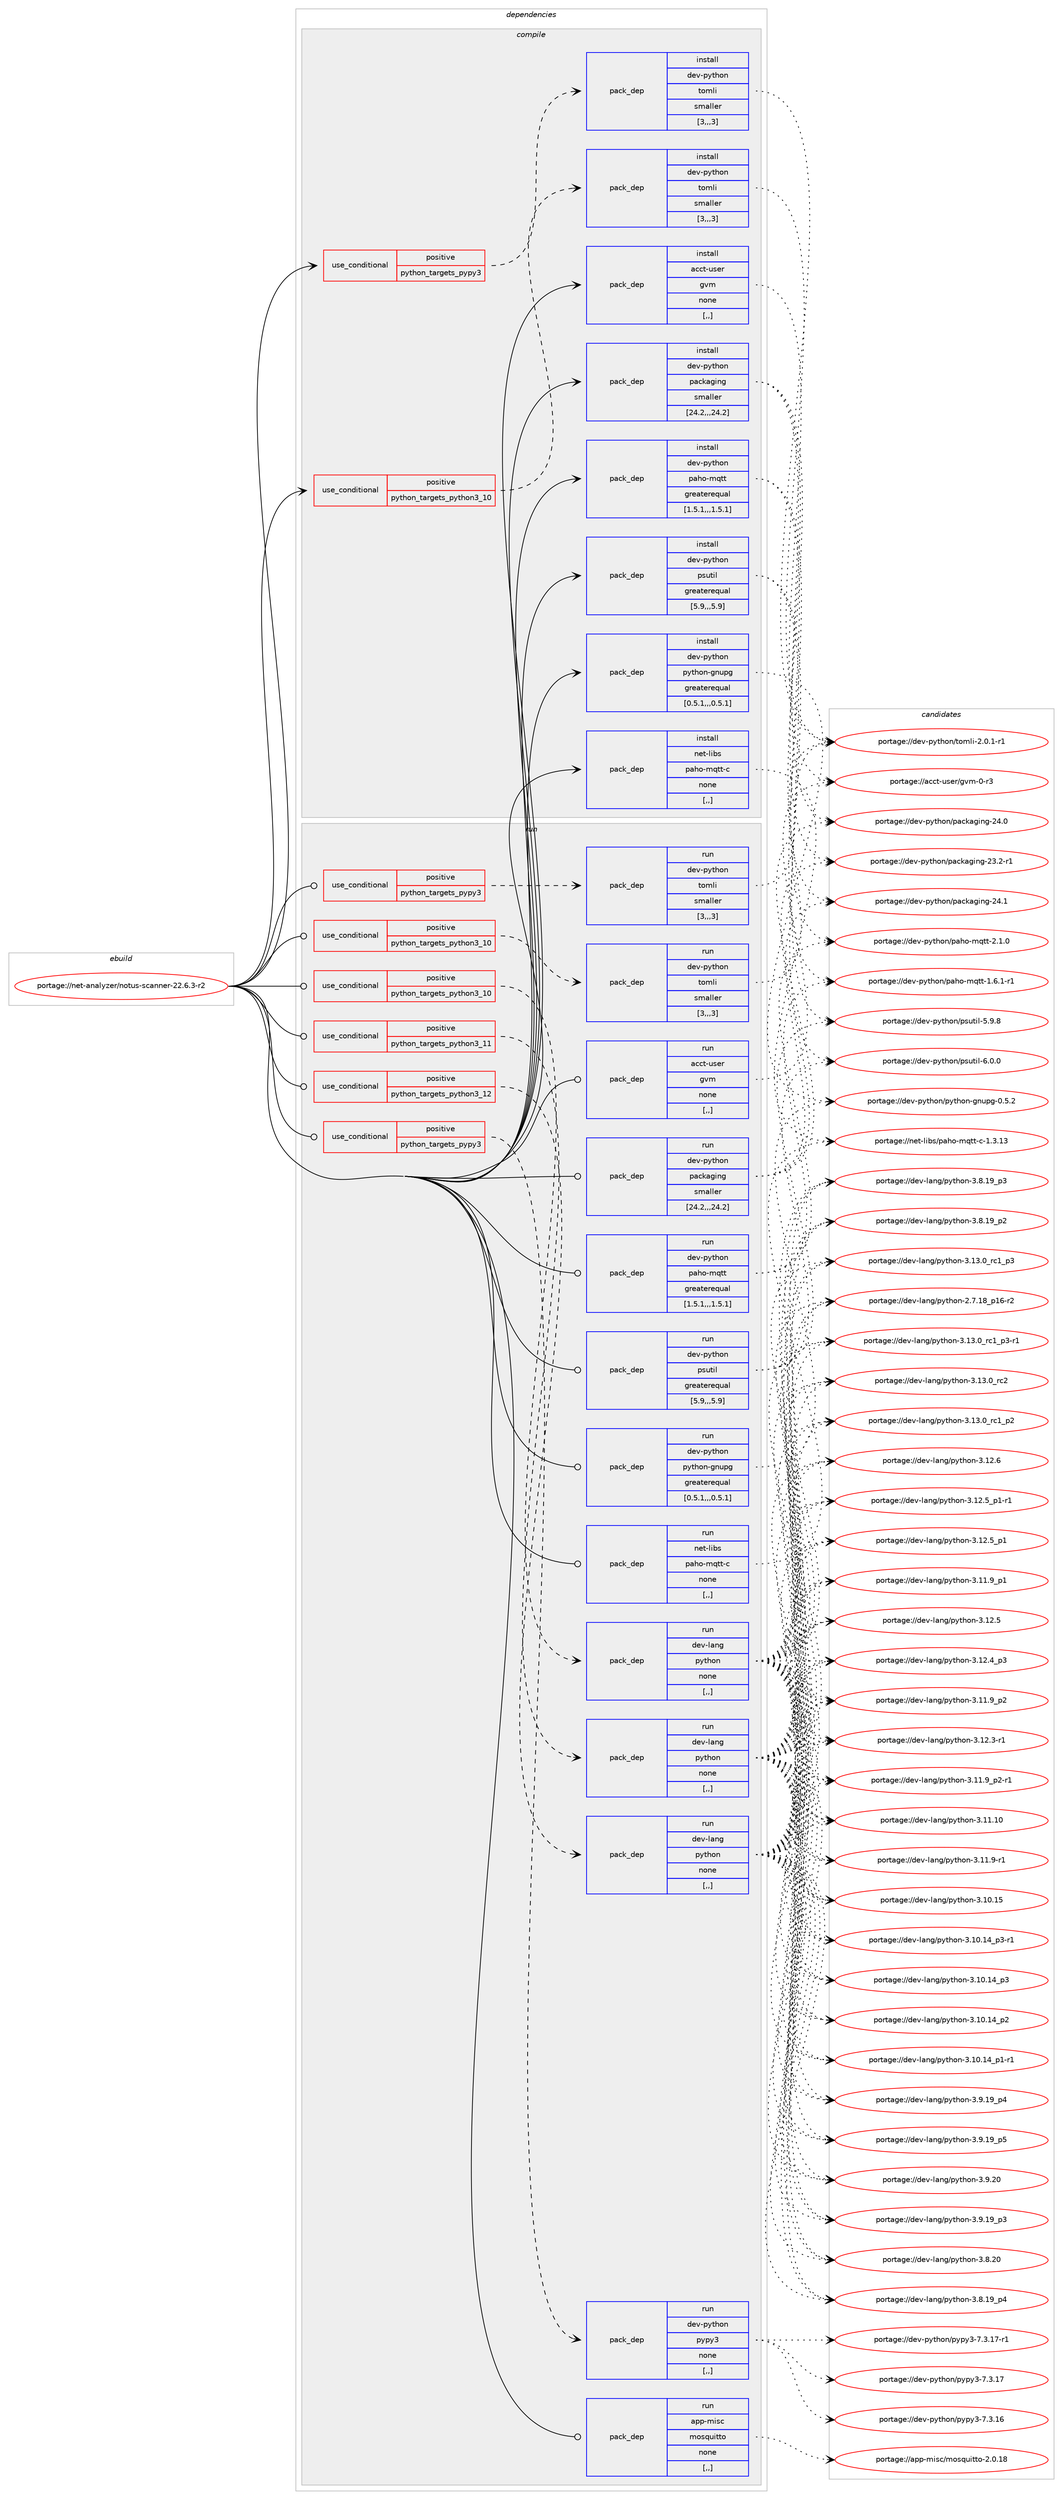 digraph prolog {

# *************
# Graph options
# *************

newrank=true;
concentrate=true;
compound=true;
graph [rankdir=LR,fontname=Helvetica,fontsize=10,ranksep=1.5];#, ranksep=2.5, nodesep=0.2];
edge  [arrowhead=vee];
node  [fontname=Helvetica,fontsize=10];

# **********
# The ebuild
# **********

subgraph cluster_leftcol {
color=gray;
label=<<i>ebuild</i>>;
id [label="portage://net-analyzer/notus-scanner-22.6.3-r2", color=red, width=4, href="../net-analyzer/notus-scanner-22.6.3-r2.svg"];
}

# ****************
# The dependencies
# ****************

subgraph cluster_midcol {
color=gray;
label=<<i>dependencies</i>>;
subgraph cluster_compile {
fillcolor="#eeeeee";
style=filled;
label=<<i>compile</i>>;
subgraph cond222204 {
dependency852485 [label=<<TABLE BORDER="0" CELLBORDER="1" CELLSPACING="0" CELLPADDING="4"><TR><TD ROWSPAN="3" CELLPADDING="10">use_conditional</TD></TR><TR><TD>positive</TD></TR><TR><TD>python_targets_pypy3</TD></TR></TABLE>>, shape=none, color=red];
subgraph pack623934 {
dependency852486 [label=<<TABLE BORDER="0" CELLBORDER="1" CELLSPACING="0" CELLPADDING="4" WIDTH="220"><TR><TD ROWSPAN="6" CELLPADDING="30">pack_dep</TD></TR><TR><TD WIDTH="110">install</TD></TR><TR><TD>dev-python</TD></TR><TR><TD>tomli</TD></TR><TR><TD>smaller</TD></TR><TR><TD>[3,,,3]</TD></TR></TABLE>>, shape=none, color=blue];
}
dependency852485:e -> dependency852486:w [weight=20,style="dashed",arrowhead="vee"];
}
id:e -> dependency852485:w [weight=20,style="solid",arrowhead="vee"];
subgraph cond222205 {
dependency852487 [label=<<TABLE BORDER="0" CELLBORDER="1" CELLSPACING="0" CELLPADDING="4"><TR><TD ROWSPAN="3" CELLPADDING="10">use_conditional</TD></TR><TR><TD>positive</TD></TR><TR><TD>python_targets_python3_10</TD></TR></TABLE>>, shape=none, color=red];
subgraph pack623935 {
dependency852488 [label=<<TABLE BORDER="0" CELLBORDER="1" CELLSPACING="0" CELLPADDING="4" WIDTH="220"><TR><TD ROWSPAN="6" CELLPADDING="30">pack_dep</TD></TR><TR><TD WIDTH="110">install</TD></TR><TR><TD>dev-python</TD></TR><TR><TD>tomli</TD></TR><TR><TD>smaller</TD></TR><TR><TD>[3,,,3]</TD></TR></TABLE>>, shape=none, color=blue];
}
dependency852487:e -> dependency852488:w [weight=20,style="dashed",arrowhead="vee"];
}
id:e -> dependency852487:w [weight=20,style="solid",arrowhead="vee"];
subgraph pack623936 {
dependency852489 [label=<<TABLE BORDER="0" CELLBORDER="1" CELLSPACING="0" CELLPADDING="4" WIDTH="220"><TR><TD ROWSPAN="6" CELLPADDING="30">pack_dep</TD></TR><TR><TD WIDTH="110">install</TD></TR><TR><TD>acct-user</TD></TR><TR><TD>gvm</TD></TR><TR><TD>none</TD></TR><TR><TD>[,,]</TD></TR></TABLE>>, shape=none, color=blue];
}
id:e -> dependency852489:w [weight=20,style="solid",arrowhead="vee"];
subgraph pack623937 {
dependency852490 [label=<<TABLE BORDER="0" CELLBORDER="1" CELLSPACING="0" CELLPADDING="4" WIDTH="220"><TR><TD ROWSPAN="6" CELLPADDING="30">pack_dep</TD></TR><TR><TD WIDTH="110">install</TD></TR><TR><TD>dev-python</TD></TR><TR><TD>packaging</TD></TR><TR><TD>smaller</TD></TR><TR><TD>[24.2,,,24.2]</TD></TR></TABLE>>, shape=none, color=blue];
}
id:e -> dependency852490:w [weight=20,style="solid",arrowhead="vee"];
subgraph pack623938 {
dependency852491 [label=<<TABLE BORDER="0" CELLBORDER="1" CELLSPACING="0" CELLPADDING="4" WIDTH="220"><TR><TD ROWSPAN="6" CELLPADDING="30">pack_dep</TD></TR><TR><TD WIDTH="110">install</TD></TR><TR><TD>dev-python</TD></TR><TR><TD>paho-mqtt</TD></TR><TR><TD>greaterequal</TD></TR><TR><TD>[1.5.1,,,1.5.1]</TD></TR></TABLE>>, shape=none, color=blue];
}
id:e -> dependency852491:w [weight=20,style="solid",arrowhead="vee"];
subgraph pack623939 {
dependency852492 [label=<<TABLE BORDER="0" CELLBORDER="1" CELLSPACING="0" CELLPADDING="4" WIDTH="220"><TR><TD ROWSPAN="6" CELLPADDING="30">pack_dep</TD></TR><TR><TD WIDTH="110">install</TD></TR><TR><TD>dev-python</TD></TR><TR><TD>psutil</TD></TR><TR><TD>greaterequal</TD></TR><TR><TD>[5.9,,,5.9]</TD></TR></TABLE>>, shape=none, color=blue];
}
id:e -> dependency852492:w [weight=20,style="solid",arrowhead="vee"];
subgraph pack623940 {
dependency852493 [label=<<TABLE BORDER="0" CELLBORDER="1" CELLSPACING="0" CELLPADDING="4" WIDTH="220"><TR><TD ROWSPAN="6" CELLPADDING="30">pack_dep</TD></TR><TR><TD WIDTH="110">install</TD></TR><TR><TD>dev-python</TD></TR><TR><TD>python-gnupg</TD></TR><TR><TD>greaterequal</TD></TR><TR><TD>[0.5.1,,,0.5.1]</TD></TR></TABLE>>, shape=none, color=blue];
}
id:e -> dependency852493:w [weight=20,style="solid",arrowhead="vee"];
subgraph pack623941 {
dependency852494 [label=<<TABLE BORDER="0" CELLBORDER="1" CELLSPACING="0" CELLPADDING="4" WIDTH="220"><TR><TD ROWSPAN="6" CELLPADDING="30">pack_dep</TD></TR><TR><TD WIDTH="110">install</TD></TR><TR><TD>net-libs</TD></TR><TR><TD>paho-mqtt-c</TD></TR><TR><TD>none</TD></TR><TR><TD>[,,]</TD></TR></TABLE>>, shape=none, color=blue];
}
id:e -> dependency852494:w [weight=20,style="solid",arrowhead="vee"];
}
subgraph cluster_compileandrun {
fillcolor="#eeeeee";
style=filled;
label=<<i>compile and run</i>>;
}
subgraph cluster_run {
fillcolor="#eeeeee";
style=filled;
label=<<i>run</i>>;
subgraph cond222206 {
dependency852495 [label=<<TABLE BORDER="0" CELLBORDER="1" CELLSPACING="0" CELLPADDING="4"><TR><TD ROWSPAN="3" CELLPADDING="10">use_conditional</TD></TR><TR><TD>positive</TD></TR><TR><TD>python_targets_pypy3</TD></TR></TABLE>>, shape=none, color=red];
subgraph pack623942 {
dependency852496 [label=<<TABLE BORDER="0" CELLBORDER="1" CELLSPACING="0" CELLPADDING="4" WIDTH="220"><TR><TD ROWSPAN="6" CELLPADDING="30">pack_dep</TD></TR><TR><TD WIDTH="110">run</TD></TR><TR><TD>dev-python</TD></TR><TR><TD>pypy3</TD></TR><TR><TD>none</TD></TR><TR><TD>[,,]</TD></TR></TABLE>>, shape=none, color=blue];
}
dependency852495:e -> dependency852496:w [weight=20,style="dashed",arrowhead="vee"];
}
id:e -> dependency852495:w [weight=20,style="solid",arrowhead="odot"];
subgraph cond222207 {
dependency852497 [label=<<TABLE BORDER="0" CELLBORDER="1" CELLSPACING="0" CELLPADDING="4"><TR><TD ROWSPAN="3" CELLPADDING="10">use_conditional</TD></TR><TR><TD>positive</TD></TR><TR><TD>python_targets_pypy3</TD></TR></TABLE>>, shape=none, color=red];
subgraph pack623943 {
dependency852498 [label=<<TABLE BORDER="0" CELLBORDER="1" CELLSPACING="0" CELLPADDING="4" WIDTH="220"><TR><TD ROWSPAN="6" CELLPADDING="30">pack_dep</TD></TR><TR><TD WIDTH="110">run</TD></TR><TR><TD>dev-python</TD></TR><TR><TD>tomli</TD></TR><TR><TD>smaller</TD></TR><TR><TD>[3,,,3]</TD></TR></TABLE>>, shape=none, color=blue];
}
dependency852497:e -> dependency852498:w [weight=20,style="dashed",arrowhead="vee"];
}
id:e -> dependency852497:w [weight=20,style="solid",arrowhead="odot"];
subgraph cond222208 {
dependency852499 [label=<<TABLE BORDER="0" CELLBORDER="1" CELLSPACING="0" CELLPADDING="4"><TR><TD ROWSPAN="3" CELLPADDING="10">use_conditional</TD></TR><TR><TD>positive</TD></TR><TR><TD>python_targets_python3_10</TD></TR></TABLE>>, shape=none, color=red];
subgraph pack623944 {
dependency852500 [label=<<TABLE BORDER="0" CELLBORDER="1" CELLSPACING="0" CELLPADDING="4" WIDTH="220"><TR><TD ROWSPAN="6" CELLPADDING="30">pack_dep</TD></TR><TR><TD WIDTH="110">run</TD></TR><TR><TD>dev-lang</TD></TR><TR><TD>python</TD></TR><TR><TD>none</TD></TR><TR><TD>[,,]</TD></TR></TABLE>>, shape=none, color=blue];
}
dependency852499:e -> dependency852500:w [weight=20,style="dashed",arrowhead="vee"];
}
id:e -> dependency852499:w [weight=20,style="solid",arrowhead="odot"];
subgraph cond222209 {
dependency852501 [label=<<TABLE BORDER="0" CELLBORDER="1" CELLSPACING="0" CELLPADDING="4"><TR><TD ROWSPAN="3" CELLPADDING="10">use_conditional</TD></TR><TR><TD>positive</TD></TR><TR><TD>python_targets_python3_10</TD></TR></TABLE>>, shape=none, color=red];
subgraph pack623945 {
dependency852502 [label=<<TABLE BORDER="0" CELLBORDER="1" CELLSPACING="0" CELLPADDING="4" WIDTH="220"><TR><TD ROWSPAN="6" CELLPADDING="30">pack_dep</TD></TR><TR><TD WIDTH="110">run</TD></TR><TR><TD>dev-python</TD></TR><TR><TD>tomli</TD></TR><TR><TD>smaller</TD></TR><TR><TD>[3,,,3]</TD></TR></TABLE>>, shape=none, color=blue];
}
dependency852501:e -> dependency852502:w [weight=20,style="dashed",arrowhead="vee"];
}
id:e -> dependency852501:w [weight=20,style="solid",arrowhead="odot"];
subgraph cond222210 {
dependency852503 [label=<<TABLE BORDER="0" CELLBORDER="1" CELLSPACING="0" CELLPADDING="4"><TR><TD ROWSPAN="3" CELLPADDING="10">use_conditional</TD></TR><TR><TD>positive</TD></TR><TR><TD>python_targets_python3_11</TD></TR></TABLE>>, shape=none, color=red];
subgraph pack623946 {
dependency852504 [label=<<TABLE BORDER="0" CELLBORDER="1" CELLSPACING="0" CELLPADDING="4" WIDTH="220"><TR><TD ROWSPAN="6" CELLPADDING="30">pack_dep</TD></TR><TR><TD WIDTH="110">run</TD></TR><TR><TD>dev-lang</TD></TR><TR><TD>python</TD></TR><TR><TD>none</TD></TR><TR><TD>[,,]</TD></TR></TABLE>>, shape=none, color=blue];
}
dependency852503:e -> dependency852504:w [weight=20,style="dashed",arrowhead="vee"];
}
id:e -> dependency852503:w [weight=20,style="solid",arrowhead="odot"];
subgraph cond222211 {
dependency852505 [label=<<TABLE BORDER="0" CELLBORDER="1" CELLSPACING="0" CELLPADDING="4"><TR><TD ROWSPAN="3" CELLPADDING="10">use_conditional</TD></TR><TR><TD>positive</TD></TR><TR><TD>python_targets_python3_12</TD></TR></TABLE>>, shape=none, color=red];
subgraph pack623947 {
dependency852506 [label=<<TABLE BORDER="0" CELLBORDER="1" CELLSPACING="0" CELLPADDING="4" WIDTH="220"><TR><TD ROWSPAN="6" CELLPADDING="30">pack_dep</TD></TR><TR><TD WIDTH="110">run</TD></TR><TR><TD>dev-lang</TD></TR><TR><TD>python</TD></TR><TR><TD>none</TD></TR><TR><TD>[,,]</TD></TR></TABLE>>, shape=none, color=blue];
}
dependency852505:e -> dependency852506:w [weight=20,style="dashed",arrowhead="vee"];
}
id:e -> dependency852505:w [weight=20,style="solid",arrowhead="odot"];
subgraph pack623948 {
dependency852507 [label=<<TABLE BORDER="0" CELLBORDER="1" CELLSPACING="0" CELLPADDING="4" WIDTH="220"><TR><TD ROWSPAN="6" CELLPADDING="30">pack_dep</TD></TR><TR><TD WIDTH="110">run</TD></TR><TR><TD>acct-user</TD></TR><TR><TD>gvm</TD></TR><TR><TD>none</TD></TR><TR><TD>[,,]</TD></TR></TABLE>>, shape=none, color=blue];
}
id:e -> dependency852507:w [weight=20,style="solid",arrowhead="odot"];
subgraph pack623949 {
dependency852508 [label=<<TABLE BORDER="0" CELLBORDER="1" CELLSPACING="0" CELLPADDING="4" WIDTH="220"><TR><TD ROWSPAN="6" CELLPADDING="30">pack_dep</TD></TR><TR><TD WIDTH="110">run</TD></TR><TR><TD>app-misc</TD></TR><TR><TD>mosquitto</TD></TR><TR><TD>none</TD></TR><TR><TD>[,,]</TD></TR></TABLE>>, shape=none, color=blue];
}
id:e -> dependency852508:w [weight=20,style="solid",arrowhead="odot"];
subgraph pack623950 {
dependency852509 [label=<<TABLE BORDER="0" CELLBORDER="1" CELLSPACING="0" CELLPADDING="4" WIDTH="220"><TR><TD ROWSPAN="6" CELLPADDING="30">pack_dep</TD></TR><TR><TD WIDTH="110">run</TD></TR><TR><TD>dev-python</TD></TR><TR><TD>packaging</TD></TR><TR><TD>smaller</TD></TR><TR><TD>[24.2,,,24.2]</TD></TR></TABLE>>, shape=none, color=blue];
}
id:e -> dependency852509:w [weight=20,style="solid",arrowhead="odot"];
subgraph pack623951 {
dependency852510 [label=<<TABLE BORDER="0" CELLBORDER="1" CELLSPACING="0" CELLPADDING="4" WIDTH="220"><TR><TD ROWSPAN="6" CELLPADDING="30">pack_dep</TD></TR><TR><TD WIDTH="110">run</TD></TR><TR><TD>dev-python</TD></TR><TR><TD>paho-mqtt</TD></TR><TR><TD>greaterequal</TD></TR><TR><TD>[1.5.1,,,1.5.1]</TD></TR></TABLE>>, shape=none, color=blue];
}
id:e -> dependency852510:w [weight=20,style="solid",arrowhead="odot"];
subgraph pack623952 {
dependency852511 [label=<<TABLE BORDER="0" CELLBORDER="1" CELLSPACING="0" CELLPADDING="4" WIDTH="220"><TR><TD ROWSPAN="6" CELLPADDING="30">pack_dep</TD></TR><TR><TD WIDTH="110">run</TD></TR><TR><TD>dev-python</TD></TR><TR><TD>psutil</TD></TR><TR><TD>greaterequal</TD></TR><TR><TD>[5.9,,,5.9]</TD></TR></TABLE>>, shape=none, color=blue];
}
id:e -> dependency852511:w [weight=20,style="solid",arrowhead="odot"];
subgraph pack623953 {
dependency852512 [label=<<TABLE BORDER="0" CELLBORDER="1" CELLSPACING="0" CELLPADDING="4" WIDTH="220"><TR><TD ROWSPAN="6" CELLPADDING="30">pack_dep</TD></TR><TR><TD WIDTH="110">run</TD></TR><TR><TD>dev-python</TD></TR><TR><TD>python-gnupg</TD></TR><TR><TD>greaterequal</TD></TR><TR><TD>[0.5.1,,,0.5.1]</TD></TR></TABLE>>, shape=none, color=blue];
}
id:e -> dependency852512:w [weight=20,style="solid",arrowhead="odot"];
subgraph pack623954 {
dependency852513 [label=<<TABLE BORDER="0" CELLBORDER="1" CELLSPACING="0" CELLPADDING="4" WIDTH="220"><TR><TD ROWSPAN="6" CELLPADDING="30">pack_dep</TD></TR><TR><TD WIDTH="110">run</TD></TR><TR><TD>net-libs</TD></TR><TR><TD>paho-mqtt-c</TD></TR><TR><TD>none</TD></TR><TR><TD>[,,]</TD></TR></TABLE>>, shape=none, color=blue];
}
id:e -> dependency852513:w [weight=20,style="solid",arrowhead="odot"];
}
}

# **************
# The candidates
# **************

subgraph cluster_choices {
rank=same;
color=gray;
label=<<i>candidates</i>>;

subgraph choice623934 {
color=black;
nodesep=1;
choice10010111845112121116104111110471161111091081054550464846494511449 [label="portage://dev-python/tomli-2.0.1-r1", color=red, width=4,href="../dev-python/tomli-2.0.1-r1.svg"];
dependency852486:e -> choice10010111845112121116104111110471161111091081054550464846494511449:w [style=dotted,weight="100"];
}
subgraph choice623935 {
color=black;
nodesep=1;
choice10010111845112121116104111110471161111091081054550464846494511449 [label="portage://dev-python/tomli-2.0.1-r1", color=red, width=4,href="../dev-python/tomli-2.0.1-r1.svg"];
dependency852488:e -> choice10010111845112121116104111110471161111091081054550464846494511449:w [style=dotted,weight="100"];
}
subgraph choice623936 {
color=black;
nodesep=1;
choice979999116451171151011144710311810945484511451 [label="portage://acct-user/gvm-0-r3", color=red, width=4,href="../acct-user/gvm-0-r3.svg"];
dependency852489:e -> choice979999116451171151011144710311810945484511451:w [style=dotted,weight="100"];
}
subgraph choice623937 {
color=black;
nodesep=1;
choice10010111845112121116104111110471129799107971031051101034550524649 [label="portage://dev-python/packaging-24.1", color=red, width=4,href="../dev-python/packaging-24.1.svg"];
choice10010111845112121116104111110471129799107971031051101034550524648 [label="portage://dev-python/packaging-24.0", color=red, width=4,href="../dev-python/packaging-24.0.svg"];
choice100101118451121211161041111104711297991079710310511010345505146504511449 [label="portage://dev-python/packaging-23.2-r1", color=red, width=4,href="../dev-python/packaging-23.2-r1.svg"];
dependency852490:e -> choice10010111845112121116104111110471129799107971031051101034550524649:w [style=dotted,weight="100"];
dependency852490:e -> choice10010111845112121116104111110471129799107971031051101034550524648:w [style=dotted,weight="100"];
dependency852490:e -> choice100101118451121211161041111104711297991079710310511010345505146504511449:w [style=dotted,weight="100"];
}
subgraph choice623938 {
color=black;
nodesep=1;
choice10010111845112121116104111110471129710411145109113116116455046494648 [label="portage://dev-python/paho-mqtt-2.1.0", color=red, width=4,href="../dev-python/paho-mqtt-2.1.0.svg"];
choice100101118451121211161041111104711297104111451091131161164549465446494511449 [label="portage://dev-python/paho-mqtt-1.6.1-r1", color=red, width=4,href="../dev-python/paho-mqtt-1.6.1-r1.svg"];
dependency852491:e -> choice10010111845112121116104111110471129710411145109113116116455046494648:w [style=dotted,weight="100"];
dependency852491:e -> choice100101118451121211161041111104711297104111451091131161164549465446494511449:w [style=dotted,weight="100"];
}
subgraph choice623939 {
color=black;
nodesep=1;
choice1001011184511212111610411111047112115117116105108455446484648 [label="portage://dev-python/psutil-6.0.0", color=red, width=4,href="../dev-python/psutil-6.0.0.svg"];
choice1001011184511212111610411111047112115117116105108455346574656 [label="portage://dev-python/psutil-5.9.8", color=red, width=4,href="../dev-python/psutil-5.9.8.svg"];
dependency852492:e -> choice1001011184511212111610411111047112115117116105108455446484648:w [style=dotted,weight="100"];
dependency852492:e -> choice1001011184511212111610411111047112115117116105108455346574656:w [style=dotted,weight="100"];
}
subgraph choice623940 {
color=black;
nodesep=1;
choice100101118451121211161041111104711212111610411111045103110117112103454846534650 [label="portage://dev-python/python-gnupg-0.5.2", color=red, width=4,href="../dev-python/python-gnupg-0.5.2.svg"];
dependency852493:e -> choice100101118451121211161041111104711212111610411111045103110117112103454846534650:w [style=dotted,weight="100"];
}
subgraph choice623941 {
color=black;
nodesep=1;
choice1101011164510810598115471129710411145109113116116459945494651464951 [label="portage://net-libs/paho-mqtt-c-1.3.13", color=red, width=4,href="../net-libs/paho-mqtt-c-1.3.13.svg"];
dependency852494:e -> choice1101011164510810598115471129710411145109113116116459945494651464951:w [style=dotted,weight="100"];
}
subgraph choice623942 {
color=black;
nodesep=1;
choice100101118451121211161041111104711212111212151455546514649554511449 [label="portage://dev-python/pypy3-7.3.17-r1", color=red, width=4,href="../dev-python/pypy3-7.3.17-r1.svg"];
choice10010111845112121116104111110471121211121215145554651464955 [label="portage://dev-python/pypy3-7.3.17", color=red, width=4,href="../dev-python/pypy3-7.3.17.svg"];
choice10010111845112121116104111110471121211121215145554651464954 [label="portage://dev-python/pypy3-7.3.16", color=red, width=4,href="../dev-python/pypy3-7.3.16.svg"];
dependency852496:e -> choice100101118451121211161041111104711212111212151455546514649554511449:w [style=dotted,weight="100"];
dependency852496:e -> choice10010111845112121116104111110471121211121215145554651464955:w [style=dotted,weight="100"];
dependency852496:e -> choice10010111845112121116104111110471121211121215145554651464954:w [style=dotted,weight="100"];
}
subgraph choice623943 {
color=black;
nodesep=1;
choice10010111845112121116104111110471161111091081054550464846494511449 [label="portage://dev-python/tomli-2.0.1-r1", color=red, width=4,href="../dev-python/tomli-2.0.1-r1.svg"];
dependency852498:e -> choice10010111845112121116104111110471161111091081054550464846494511449:w [style=dotted,weight="100"];
}
subgraph choice623944 {
color=black;
nodesep=1;
choice10010111845108971101034711212111610411111045514649514648951149950 [label="portage://dev-lang/python-3.13.0_rc2", color=red, width=4,href="../dev-lang/python-3.13.0_rc2.svg"];
choice1001011184510897110103471121211161041111104551464951464895114994995112514511449 [label="portage://dev-lang/python-3.13.0_rc1_p3-r1", color=red, width=4,href="../dev-lang/python-3.13.0_rc1_p3-r1.svg"];
choice100101118451089711010347112121116104111110455146495146489511499499511251 [label="portage://dev-lang/python-3.13.0_rc1_p3", color=red, width=4,href="../dev-lang/python-3.13.0_rc1_p3.svg"];
choice100101118451089711010347112121116104111110455146495146489511499499511250 [label="portage://dev-lang/python-3.13.0_rc1_p2", color=red, width=4,href="../dev-lang/python-3.13.0_rc1_p2.svg"];
choice10010111845108971101034711212111610411111045514649504654 [label="portage://dev-lang/python-3.12.6", color=red, width=4,href="../dev-lang/python-3.12.6.svg"];
choice1001011184510897110103471121211161041111104551464950465395112494511449 [label="portage://dev-lang/python-3.12.5_p1-r1", color=red, width=4,href="../dev-lang/python-3.12.5_p1-r1.svg"];
choice100101118451089711010347112121116104111110455146495046539511249 [label="portage://dev-lang/python-3.12.5_p1", color=red, width=4,href="../dev-lang/python-3.12.5_p1.svg"];
choice10010111845108971101034711212111610411111045514649504653 [label="portage://dev-lang/python-3.12.5", color=red, width=4,href="../dev-lang/python-3.12.5.svg"];
choice100101118451089711010347112121116104111110455146495046529511251 [label="portage://dev-lang/python-3.12.4_p3", color=red, width=4,href="../dev-lang/python-3.12.4_p3.svg"];
choice100101118451089711010347112121116104111110455146495046514511449 [label="portage://dev-lang/python-3.12.3-r1", color=red, width=4,href="../dev-lang/python-3.12.3-r1.svg"];
choice1001011184510897110103471121211161041111104551464949464948 [label="portage://dev-lang/python-3.11.10", color=red, width=4,href="../dev-lang/python-3.11.10.svg"];
choice1001011184510897110103471121211161041111104551464949465795112504511449 [label="portage://dev-lang/python-3.11.9_p2-r1", color=red, width=4,href="../dev-lang/python-3.11.9_p2-r1.svg"];
choice100101118451089711010347112121116104111110455146494946579511250 [label="portage://dev-lang/python-3.11.9_p2", color=red, width=4,href="../dev-lang/python-3.11.9_p2.svg"];
choice100101118451089711010347112121116104111110455146494946579511249 [label="portage://dev-lang/python-3.11.9_p1", color=red, width=4,href="../dev-lang/python-3.11.9_p1.svg"];
choice100101118451089711010347112121116104111110455146494946574511449 [label="portage://dev-lang/python-3.11.9-r1", color=red, width=4,href="../dev-lang/python-3.11.9-r1.svg"];
choice1001011184510897110103471121211161041111104551464948464953 [label="portage://dev-lang/python-3.10.15", color=red, width=4,href="../dev-lang/python-3.10.15.svg"];
choice100101118451089711010347112121116104111110455146494846495295112514511449 [label="portage://dev-lang/python-3.10.14_p3-r1", color=red, width=4,href="../dev-lang/python-3.10.14_p3-r1.svg"];
choice10010111845108971101034711212111610411111045514649484649529511251 [label="portage://dev-lang/python-3.10.14_p3", color=red, width=4,href="../dev-lang/python-3.10.14_p3.svg"];
choice10010111845108971101034711212111610411111045514649484649529511250 [label="portage://dev-lang/python-3.10.14_p2", color=red, width=4,href="../dev-lang/python-3.10.14_p2.svg"];
choice100101118451089711010347112121116104111110455146494846495295112494511449 [label="portage://dev-lang/python-3.10.14_p1-r1", color=red, width=4,href="../dev-lang/python-3.10.14_p1-r1.svg"];
choice10010111845108971101034711212111610411111045514657465048 [label="portage://dev-lang/python-3.9.20", color=red, width=4,href="../dev-lang/python-3.9.20.svg"];
choice100101118451089711010347112121116104111110455146574649579511253 [label="portage://dev-lang/python-3.9.19_p5", color=red, width=4,href="../dev-lang/python-3.9.19_p5.svg"];
choice100101118451089711010347112121116104111110455146574649579511252 [label="portage://dev-lang/python-3.9.19_p4", color=red, width=4,href="../dev-lang/python-3.9.19_p4.svg"];
choice100101118451089711010347112121116104111110455146574649579511251 [label="portage://dev-lang/python-3.9.19_p3", color=red, width=4,href="../dev-lang/python-3.9.19_p3.svg"];
choice10010111845108971101034711212111610411111045514656465048 [label="portage://dev-lang/python-3.8.20", color=red, width=4,href="../dev-lang/python-3.8.20.svg"];
choice100101118451089711010347112121116104111110455146564649579511252 [label="portage://dev-lang/python-3.8.19_p4", color=red, width=4,href="../dev-lang/python-3.8.19_p4.svg"];
choice100101118451089711010347112121116104111110455146564649579511251 [label="portage://dev-lang/python-3.8.19_p3", color=red, width=4,href="../dev-lang/python-3.8.19_p3.svg"];
choice100101118451089711010347112121116104111110455146564649579511250 [label="portage://dev-lang/python-3.8.19_p2", color=red, width=4,href="../dev-lang/python-3.8.19_p2.svg"];
choice100101118451089711010347112121116104111110455046554649569511249544511450 [label="portage://dev-lang/python-2.7.18_p16-r2", color=red, width=4,href="../dev-lang/python-2.7.18_p16-r2.svg"];
dependency852500:e -> choice10010111845108971101034711212111610411111045514649514648951149950:w [style=dotted,weight="100"];
dependency852500:e -> choice1001011184510897110103471121211161041111104551464951464895114994995112514511449:w [style=dotted,weight="100"];
dependency852500:e -> choice100101118451089711010347112121116104111110455146495146489511499499511251:w [style=dotted,weight="100"];
dependency852500:e -> choice100101118451089711010347112121116104111110455146495146489511499499511250:w [style=dotted,weight="100"];
dependency852500:e -> choice10010111845108971101034711212111610411111045514649504654:w [style=dotted,weight="100"];
dependency852500:e -> choice1001011184510897110103471121211161041111104551464950465395112494511449:w [style=dotted,weight="100"];
dependency852500:e -> choice100101118451089711010347112121116104111110455146495046539511249:w [style=dotted,weight="100"];
dependency852500:e -> choice10010111845108971101034711212111610411111045514649504653:w [style=dotted,weight="100"];
dependency852500:e -> choice100101118451089711010347112121116104111110455146495046529511251:w [style=dotted,weight="100"];
dependency852500:e -> choice100101118451089711010347112121116104111110455146495046514511449:w [style=dotted,weight="100"];
dependency852500:e -> choice1001011184510897110103471121211161041111104551464949464948:w [style=dotted,weight="100"];
dependency852500:e -> choice1001011184510897110103471121211161041111104551464949465795112504511449:w [style=dotted,weight="100"];
dependency852500:e -> choice100101118451089711010347112121116104111110455146494946579511250:w [style=dotted,weight="100"];
dependency852500:e -> choice100101118451089711010347112121116104111110455146494946579511249:w [style=dotted,weight="100"];
dependency852500:e -> choice100101118451089711010347112121116104111110455146494946574511449:w [style=dotted,weight="100"];
dependency852500:e -> choice1001011184510897110103471121211161041111104551464948464953:w [style=dotted,weight="100"];
dependency852500:e -> choice100101118451089711010347112121116104111110455146494846495295112514511449:w [style=dotted,weight="100"];
dependency852500:e -> choice10010111845108971101034711212111610411111045514649484649529511251:w [style=dotted,weight="100"];
dependency852500:e -> choice10010111845108971101034711212111610411111045514649484649529511250:w [style=dotted,weight="100"];
dependency852500:e -> choice100101118451089711010347112121116104111110455146494846495295112494511449:w [style=dotted,weight="100"];
dependency852500:e -> choice10010111845108971101034711212111610411111045514657465048:w [style=dotted,weight="100"];
dependency852500:e -> choice100101118451089711010347112121116104111110455146574649579511253:w [style=dotted,weight="100"];
dependency852500:e -> choice100101118451089711010347112121116104111110455146574649579511252:w [style=dotted,weight="100"];
dependency852500:e -> choice100101118451089711010347112121116104111110455146574649579511251:w [style=dotted,weight="100"];
dependency852500:e -> choice10010111845108971101034711212111610411111045514656465048:w [style=dotted,weight="100"];
dependency852500:e -> choice100101118451089711010347112121116104111110455146564649579511252:w [style=dotted,weight="100"];
dependency852500:e -> choice100101118451089711010347112121116104111110455146564649579511251:w [style=dotted,weight="100"];
dependency852500:e -> choice100101118451089711010347112121116104111110455146564649579511250:w [style=dotted,weight="100"];
dependency852500:e -> choice100101118451089711010347112121116104111110455046554649569511249544511450:w [style=dotted,weight="100"];
}
subgraph choice623945 {
color=black;
nodesep=1;
choice10010111845112121116104111110471161111091081054550464846494511449 [label="portage://dev-python/tomli-2.0.1-r1", color=red, width=4,href="../dev-python/tomli-2.0.1-r1.svg"];
dependency852502:e -> choice10010111845112121116104111110471161111091081054550464846494511449:w [style=dotted,weight="100"];
}
subgraph choice623946 {
color=black;
nodesep=1;
choice10010111845108971101034711212111610411111045514649514648951149950 [label="portage://dev-lang/python-3.13.0_rc2", color=red, width=4,href="../dev-lang/python-3.13.0_rc2.svg"];
choice1001011184510897110103471121211161041111104551464951464895114994995112514511449 [label="portage://dev-lang/python-3.13.0_rc1_p3-r1", color=red, width=4,href="../dev-lang/python-3.13.0_rc1_p3-r1.svg"];
choice100101118451089711010347112121116104111110455146495146489511499499511251 [label="portage://dev-lang/python-3.13.0_rc1_p3", color=red, width=4,href="../dev-lang/python-3.13.0_rc1_p3.svg"];
choice100101118451089711010347112121116104111110455146495146489511499499511250 [label="portage://dev-lang/python-3.13.0_rc1_p2", color=red, width=4,href="../dev-lang/python-3.13.0_rc1_p2.svg"];
choice10010111845108971101034711212111610411111045514649504654 [label="portage://dev-lang/python-3.12.6", color=red, width=4,href="../dev-lang/python-3.12.6.svg"];
choice1001011184510897110103471121211161041111104551464950465395112494511449 [label="portage://dev-lang/python-3.12.5_p1-r1", color=red, width=4,href="../dev-lang/python-3.12.5_p1-r1.svg"];
choice100101118451089711010347112121116104111110455146495046539511249 [label="portage://dev-lang/python-3.12.5_p1", color=red, width=4,href="../dev-lang/python-3.12.5_p1.svg"];
choice10010111845108971101034711212111610411111045514649504653 [label="portage://dev-lang/python-3.12.5", color=red, width=4,href="../dev-lang/python-3.12.5.svg"];
choice100101118451089711010347112121116104111110455146495046529511251 [label="portage://dev-lang/python-3.12.4_p3", color=red, width=4,href="../dev-lang/python-3.12.4_p3.svg"];
choice100101118451089711010347112121116104111110455146495046514511449 [label="portage://dev-lang/python-3.12.3-r1", color=red, width=4,href="../dev-lang/python-3.12.3-r1.svg"];
choice1001011184510897110103471121211161041111104551464949464948 [label="portage://dev-lang/python-3.11.10", color=red, width=4,href="../dev-lang/python-3.11.10.svg"];
choice1001011184510897110103471121211161041111104551464949465795112504511449 [label="portage://dev-lang/python-3.11.9_p2-r1", color=red, width=4,href="../dev-lang/python-3.11.9_p2-r1.svg"];
choice100101118451089711010347112121116104111110455146494946579511250 [label="portage://dev-lang/python-3.11.9_p2", color=red, width=4,href="../dev-lang/python-3.11.9_p2.svg"];
choice100101118451089711010347112121116104111110455146494946579511249 [label="portage://dev-lang/python-3.11.9_p1", color=red, width=4,href="../dev-lang/python-3.11.9_p1.svg"];
choice100101118451089711010347112121116104111110455146494946574511449 [label="portage://dev-lang/python-3.11.9-r1", color=red, width=4,href="../dev-lang/python-3.11.9-r1.svg"];
choice1001011184510897110103471121211161041111104551464948464953 [label="portage://dev-lang/python-3.10.15", color=red, width=4,href="../dev-lang/python-3.10.15.svg"];
choice100101118451089711010347112121116104111110455146494846495295112514511449 [label="portage://dev-lang/python-3.10.14_p3-r1", color=red, width=4,href="../dev-lang/python-3.10.14_p3-r1.svg"];
choice10010111845108971101034711212111610411111045514649484649529511251 [label="portage://dev-lang/python-3.10.14_p3", color=red, width=4,href="../dev-lang/python-3.10.14_p3.svg"];
choice10010111845108971101034711212111610411111045514649484649529511250 [label="portage://dev-lang/python-3.10.14_p2", color=red, width=4,href="../dev-lang/python-3.10.14_p2.svg"];
choice100101118451089711010347112121116104111110455146494846495295112494511449 [label="portage://dev-lang/python-3.10.14_p1-r1", color=red, width=4,href="../dev-lang/python-3.10.14_p1-r1.svg"];
choice10010111845108971101034711212111610411111045514657465048 [label="portage://dev-lang/python-3.9.20", color=red, width=4,href="../dev-lang/python-3.9.20.svg"];
choice100101118451089711010347112121116104111110455146574649579511253 [label="portage://dev-lang/python-3.9.19_p5", color=red, width=4,href="../dev-lang/python-3.9.19_p5.svg"];
choice100101118451089711010347112121116104111110455146574649579511252 [label="portage://dev-lang/python-3.9.19_p4", color=red, width=4,href="../dev-lang/python-3.9.19_p4.svg"];
choice100101118451089711010347112121116104111110455146574649579511251 [label="portage://dev-lang/python-3.9.19_p3", color=red, width=4,href="../dev-lang/python-3.9.19_p3.svg"];
choice10010111845108971101034711212111610411111045514656465048 [label="portage://dev-lang/python-3.8.20", color=red, width=4,href="../dev-lang/python-3.8.20.svg"];
choice100101118451089711010347112121116104111110455146564649579511252 [label="portage://dev-lang/python-3.8.19_p4", color=red, width=4,href="../dev-lang/python-3.8.19_p4.svg"];
choice100101118451089711010347112121116104111110455146564649579511251 [label="portage://dev-lang/python-3.8.19_p3", color=red, width=4,href="../dev-lang/python-3.8.19_p3.svg"];
choice100101118451089711010347112121116104111110455146564649579511250 [label="portage://dev-lang/python-3.8.19_p2", color=red, width=4,href="../dev-lang/python-3.8.19_p2.svg"];
choice100101118451089711010347112121116104111110455046554649569511249544511450 [label="portage://dev-lang/python-2.7.18_p16-r2", color=red, width=4,href="../dev-lang/python-2.7.18_p16-r2.svg"];
dependency852504:e -> choice10010111845108971101034711212111610411111045514649514648951149950:w [style=dotted,weight="100"];
dependency852504:e -> choice1001011184510897110103471121211161041111104551464951464895114994995112514511449:w [style=dotted,weight="100"];
dependency852504:e -> choice100101118451089711010347112121116104111110455146495146489511499499511251:w [style=dotted,weight="100"];
dependency852504:e -> choice100101118451089711010347112121116104111110455146495146489511499499511250:w [style=dotted,weight="100"];
dependency852504:e -> choice10010111845108971101034711212111610411111045514649504654:w [style=dotted,weight="100"];
dependency852504:e -> choice1001011184510897110103471121211161041111104551464950465395112494511449:w [style=dotted,weight="100"];
dependency852504:e -> choice100101118451089711010347112121116104111110455146495046539511249:w [style=dotted,weight="100"];
dependency852504:e -> choice10010111845108971101034711212111610411111045514649504653:w [style=dotted,weight="100"];
dependency852504:e -> choice100101118451089711010347112121116104111110455146495046529511251:w [style=dotted,weight="100"];
dependency852504:e -> choice100101118451089711010347112121116104111110455146495046514511449:w [style=dotted,weight="100"];
dependency852504:e -> choice1001011184510897110103471121211161041111104551464949464948:w [style=dotted,weight="100"];
dependency852504:e -> choice1001011184510897110103471121211161041111104551464949465795112504511449:w [style=dotted,weight="100"];
dependency852504:e -> choice100101118451089711010347112121116104111110455146494946579511250:w [style=dotted,weight="100"];
dependency852504:e -> choice100101118451089711010347112121116104111110455146494946579511249:w [style=dotted,weight="100"];
dependency852504:e -> choice100101118451089711010347112121116104111110455146494946574511449:w [style=dotted,weight="100"];
dependency852504:e -> choice1001011184510897110103471121211161041111104551464948464953:w [style=dotted,weight="100"];
dependency852504:e -> choice100101118451089711010347112121116104111110455146494846495295112514511449:w [style=dotted,weight="100"];
dependency852504:e -> choice10010111845108971101034711212111610411111045514649484649529511251:w [style=dotted,weight="100"];
dependency852504:e -> choice10010111845108971101034711212111610411111045514649484649529511250:w [style=dotted,weight="100"];
dependency852504:e -> choice100101118451089711010347112121116104111110455146494846495295112494511449:w [style=dotted,weight="100"];
dependency852504:e -> choice10010111845108971101034711212111610411111045514657465048:w [style=dotted,weight="100"];
dependency852504:e -> choice100101118451089711010347112121116104111110455146574649579511253:w [style=dotted,weight="100"];
dependency852504:e -> choice100101118451089711010347112121116104111110455146574649579511252:w [style=dotted,weight="100"];
dependency852504:e -> choice100101118451089711010347112121116104111110455146574649579511251:w [style=dotted,weight="100"];
dependency852504:e -> choice10010111845108971101034711212111610411111045514656465048:w [style=dotted,weight="100"];
dependency852504:e -> choice100101118451089711010347112121116104111110455146564649579511252:w [style=dotted,weight="100"];
dependency852504:e -> choice100101118451089711010347112121116104111110455146564649579511251:w [style=dotted,weight="100"];
dependency852504:e -> choice100101118451089711010347112121116104111110455146564649579511250:w [style=dotted,weight="100"];
dependency852504:e -> choice100101118451089711010347112121116104111110455046554649569511249544511450:w [style=dotted,weight="100"];
}
subgraph choice623947 {
color=black;
nodesep=1;
choice10010111845108971101034711212111610411111045514649514648951149950 [label="portage://dev-lang/python-3.13.0_rc2", color=red, width=4,href="../dev-lang/python-3.13.0_rc2.svg"];
choice1001011184510897110103471121211161041111104551464951464895114994995112514511449 [label="portage://dev-lang/python-3.13.0_rc1_p3-r1", color=red, width=4,href="../dev-lang/python-3.13.0_rc1_p3-r1.svg"];
choice100101118451089711010347112121116104111110455146495146489511499499511251 [label="portage://dev-lang/python-3.13.0_rc1_p3", color=red, width=4,href="../dev-lang/python-3.13.0_rc1_p3.svg"];
choice100101118451089711010347112121116104111110455146495146489511499499511250 [label="portage://dev-lang/python-3.13.0_rc1_p2", color=red, width=4,href="../dev-lang/python-3.13.0_rc1_p2.svg"];
choice10010111845108971101034711212111610411111045514649504654 [label="portage://dev-lang/python-3.12.6", color=red, width=4,href="../dev-lang/python-3.12.6.svg"];
choice1001011184510897110103471121211161041111104551464950465395112494511449 [label="portage://dev-lang/python-3.12.5_p1-r1", color=red, width=4,href="../dev-lang/python-3.12.5_p1-r1.svg"];
choice100101118451089711010347112121116104111110455146495046539511249 [label="portage://dev-lang/python-3.12.5_p1", color=red, width=4,href="../dev-lang/python-3.12.5_p1.svg"];
choice10010111845108971101034711212111610411111045514649504653 [label="portage://dev-lang/python-3.12.5", color=red, width=4,href="../dev-lang/python-3.12.5.svg"];
choice100101118451089711010347112121116104111110455146495046529511251 [label="portage://dev-lang/python-3.12.4_p3", color=red, width=4,href="../dev-lang/python-3.12.4_p3.svg"];
choice100101118451089711010347112121116104111110455146495046514511449 [label="portage://dev-lang/python-3.12.3-r1", color=red, width=4,href="../dev-lang/python-3.12.3-r1.svg"];
choice1001011184510897110103471121211161041111104551464949464948 [label="portage://dev-lang/python-3.11.10", color=red, width=4,href="../dev-lang/python-3.11.10.svg"];
choice1001011184510897110103471121211161041111104551464949465795112504511449 [label="portage://dev-lang/python-3.11.9_p2-r1", color=red, width=4,href="../dev-lang/python-3.11.9_p2-r1.svg"];
choice100101118451089711010347112121116104111110455146494946579511250 [label="portage://dev-lang/python-3.11.9_p2", color=red, width=4,href="../dev-lang/python-3.11.9_p2.svg"];
choice100101118451089711010347112121116104111110455146494946579511249 [label="portage://dev-lang/python-3.11.9_p1", color=red, width=4,href="../dev-lang/python-3.11.9_p1.svg"];
choice100101118451089711010347112121116104111110455146494946574511449 [label="portage://dev-lang/python-3.11.9-r1", color=red, width=4,href="../dev-lang/python-3.11.9-r1.svg"];
choice1001011184510897110103471121211161041111104551464948464953 [label="portage://dev-lang/python-3.10.15", color=red, width=4,href="../dev-lang/python-3.10.15.svg"];
choice100101118451089711010347112121116104111110455146494846495295112514511449 [label="portage://dev-lang/python-3.10.14_p3-r1", color=red, width=4,href="../dev-lang/python-3.10.14_p3-r1.svg"];
choice10010111845108971101034711212111610411111045514649484649529511251 [label="portage://dev-lang/python-3.10.14_p3", color=red, width=4,href="../dev-lang/python-3.10.14_p3.svg"];
choice10010111845108971101034711212111610411111045514649484649529511250 [label="portage://dev-lang/python-3.10.14_p2", color=red, width=4,href="../dev-lang/python-3.10.14_p2.svg"];
choice100101118451089711010347112121116104111110455146494846495295112494511449 [label="portage://dev-lang/python-3.10.14_p1-r1", color=red, width=4,href="../dev-lang/python-3.10.14_p1-r1.svg"];
choice10010111845108971101034711212111610411111045514657465048 [label="portage://dev-lang/python-3.9.20", color=red, width=4,href="../dev-lang/python-3.9.20.svg"];
choice100101118451089711010347112121116104111110455146574649579511253 [label="portage://dev-lang/python-3.9.19_p5", color=red, width=4,href="../dev-lang/python-3.9.19_p5.svg"];
choice100101118451089711010347112121116104111110455146574649579511252 [label="portage://dev-lang/python-3.9.19_p4", color=red, width=4,href="../dev-lang/python-3.9.19_p4.svg"];
choice100101118451089711010347112121116104111110455146574649579511251 [label="portage://dev-lang/python-3.9.19_p3", color=red, width=4,href="../dev-lang/python-3.9.19_p3.svg"];
choice10010111845108971101034711212111610411111045514656465048 [label="portage://dev-lang/python-3.8.20", color=red, width=4,href="../dev-lang/python-3.8.20.svg"];
choice100101118451089711010347112121116104111110455146564649579511252 [label="portage://dev-lang/python-3.8.19_p4", color=red, width=4,href="../dev-lang/python-3.8.19_p4.svg"];
choice100101118451089711010347112121116104111110455146564649579511251 [label="portage://dev-lang/python-3.8.19_p3", color=red, width=4,href="../dev-lang/python-3.8.19_p3.svg"];
choice100101118451089711010347112121116104111110455146564649579511250 [label="portage://dev-lang/python-3.8.19_p2", color=red, width=4,href="../dev-lang/python-3.8.19_p2.svg"];
choice100101118451089711010347112121116104111110455046554649569511249544511450 [label="portage://dev-lang/python-2.7.18_p16-r2", color=red, width=4,href="../dev-lang/python-2.7.18_p16-r2.svg"];
dependency852506:e -> choice10010111845108971101034711212111610411111045514649514648951149950:w [style=dotted,weight="100"];
dependency852506:e -> choice1001011184510897110103471121211161041111104551464951464895114994995112514511449:w [style=dotted,weight="100"];
dependency852506:e -> choice100101118451089711010347112121116104111110455146495146489511499499511251:w [style=dotted,weight="100"];
dependency852506:e -> choice100101118451089711010347112121116104111110455146495146489511499499511250:w [style=dotted,weight="100"];
dependency852506:e -> choice10010111845108971101034711212111610411111045514649504654:w [style=dotted,weight="100"];
dependency852506:e -> choice1001011184510897110103471121211161041111104551464950465395112494511449:w [style=dotted,weight="100"];
dependency852506:e -> choice100101118451089711010347112121116104111110455146495046539511249:w [style=dotted,weight="100"];
dependency852506:e -> choice10010111845108971101034711212111610411111045514649504653:w [style=dotted,weight="100"];
dependency852506:e -> choice100101118451089711010347112121116104111110455146495046529511251:w [style=dotted,weight="100"];
dependency852506:e -> choice100101118451089711010347112121116104111110455146495046514511449:w [style=dotted,weight="100"];
dependency852506:e -> choice1001011184510897110103471121211161041111104551464949464948:w [style=dotted,weight="100"];
dependency852506:e -> choice1001011184510897110103471121211161041111104551464949465795112504511449:w [style=dotted,weight="100"];
dependency852506:e -> choice100101118451089711010347112121116104111110455146494946579511250:w [style=dotted,weight="100"];
dependency852506:e -> choice100101118451089711010347112121116104111110455146494946579511249:w [style=dotted,weight="100"];
dependency852506:e -> choice100101118451089711010347112121116104111110455146494946574511449:w [style=dotted,weight="100"];
dependency852506:e -> choice1001011184510897110103471121211161041111104551464948464953:w [style=dotted,weight="100"];
dependency852506:e -> choice100101118451089711010347112121116104111110455146494846495295112514511449:w [style=dotted,weight="100"];
dependency852506:e -> choice10010111845108971101034711212111610411111045514649484649529511251:w [style=dotted,weight="100"];
dependency852506:e -> choice10010111845108971101034711212111610411111045514649484649529511250:w [style=dotted,weight="100"];
dependency852506:e -> choice100101118451089711010347112121116104111110455146494846495295112494511449:w [style=dotted,weight="100"];
dependency852506:e -> choice10010111845108971101034711212111610411111045514657465048:w [style=dotted,weight="100"];
dependency852506:e -> choice100101118451089711010347112121116104111110455146574649579511253:w [style=dotted,weight="100"];
dependency852506:e -> choice100101118451089711010347112121116104111110455146574649579511252:w [style=dotted,weight="100"];
dependency852506:e -> choice100101118451089711010347112121116104111110455146574649579511251:w [style=dotted,weight="100"];
dependency852506:e -> choice10010111845108971101034711212111610411111045514656465048:w [style=dotted,weight="100"];
dependency852506:e -> choice100101118451089711010347112121116104111110455146564649579511252:w [style=dotted,weight="100"];
dependency852506:e -> choice100101118451089711010347112121116104111110455146564649579511251:w [style=dotted,weight="100"];
dependency852506:e -> choice100101118451089711010347112121116104111110455146564649579511250:w [style=dotted,weight="100"];
dependency852506:e -> choice100101118451089711010347112121116104111110455046554649569511249544511450:w [style=dotted,weight="100"];
}
subgraph choice623948 {
color=black;
nodesep=1;
choice979999116451171151011144710311810945484511451 [label="portage://acct-user/gvm-0-r3", color=red, width=4,href="../acct-user/gvm-0-r3.svg"];
dependency852507:e -> choice979999116451171151011144710311810945484511451:w [style=dotted,weight="100"];
}
subgraph choice623949 {
color=black;
nodesep=1;
choice9711211245109105115994710911111511311710511611611145504648464956 [label="portage://app-misc/mosquitto-2.0.18", color=red, width=4,href="../app-misc/mosquitto-2.0.18.svg"];
dependency852508:e -> choice9711211245109105115994710911111511311710511611611145504648464956:w [style=dotted,weight="100"];
}
subgraph choice623950 {
color=black;
nodesep=1;
choice10010111845112121116104111110471129799107971031051101034550524649 [label="portage://dev-python/packaging-24.1", color=red, width=4,href="../dev-python/packaging-24.1.svg"];
choice10010111845112121116104111110471129799107971031051101034550524648 [label="portage://dev-python/packaging-24.0", color=red, width=4,href="../dev-python/packaging-24.0.svg"];
choice100101118451121211161041111104711297991079710310511010345505146504511449 [label="portage://dev-python/packaging-23.2-r1", color=red, width=4,href="../dev-python/packaging-23.2-r1.svg"];
dependency852509:e -> choice10010111845112121116104111110471129799107971031051101034550524649:w [style=dotted,weight="100"];
dependency852509:e -> choice10010111845112121116104111110471129799107971031051101034550524648:w [style=dotted,weight="100"];
dependency852509:e -> choice100101118451121211161041111104711297991079710310511010345505146504511449:w [style=dotted,weight="100"];
}
subgraph choice623951 {
color=black;
nodesep=1;
choice10010111845112121116104111110471129710411145109113116116455046494648 [label="portage://dev-python/paho-mqtt-2.1.0", color=red, width=4,href="../dev-python/paho-mqtt-2.1.0.svg"];
choice100101118451121211161041111104711297104111451091131161164549465446494511449 [label="portage://dev-python/paho-mqtt-1.6.1-r1", color=red, width=4,href="../dev-python/paho-mqtt-1.6.1-r1.svg"];
dependency852510:e -> choice10010111845112121116104111110471129710411145109113116116455046494648:w [style=dotted,weight="100"];
dependency852510:e -> choice100101118451121211161041111104711297104111451091131161164549465446494511449:w [style=dotted,weight="100"];
}
subgraph choice623952 {
color=black;
nodesep=1;
choice1001011184511212111610411111047112115117116105108455446484648 [label="portage://dev-python/psutil-6.0.0", color=red, width=4,href="../dev-python/psutil-6.0.0.svg"];
choice1001011184511212111610411111047112115117116105108455346574656 [label="portage://dev-python/psutil-5.9.8", color=red, width=4,href="../dev-python/psutil-5.9.8.svg"];
dependency852511:e -> choice1001011184511212111610411111047112115117116105108455446484648:w [style=dotted,weight="100"];
dependency852511:e -> choice1001011184511212111610411111047112115117116105108455346574656:w [style=dotted,weight="100"];
}
subgraph choice623953 {
color=black;
nodesep=1;
choice100101118451121211161041111104711212111610411111045103110117112103454846534650 [label="portage://dev-python/python-gnupg-0.5.2", color=red, width=4,href="../dev-python/python-gnupg-0.5.2.svg"];
dependency852512:e -> choice100101118451121211161041111104711212111610411111045103110117112103454846534650:w [style=dotted,weight="100"];
}
subgraph choice623954 {
color=black;
nodesep=1;
choice1101011164510810598115471129710411145109113116116459945494651464951 [label="portage://net-libs/paho-mqtt-c-1.3.13", color=red, width=4,href="../net-libs/paho-mqtt-c-1.3.13.svg"];
dependency852513:e -> choice1101011164510810598115471129710411145109113116116459945494651464951:w [style=dotted,weight="100"];
}
}

}
